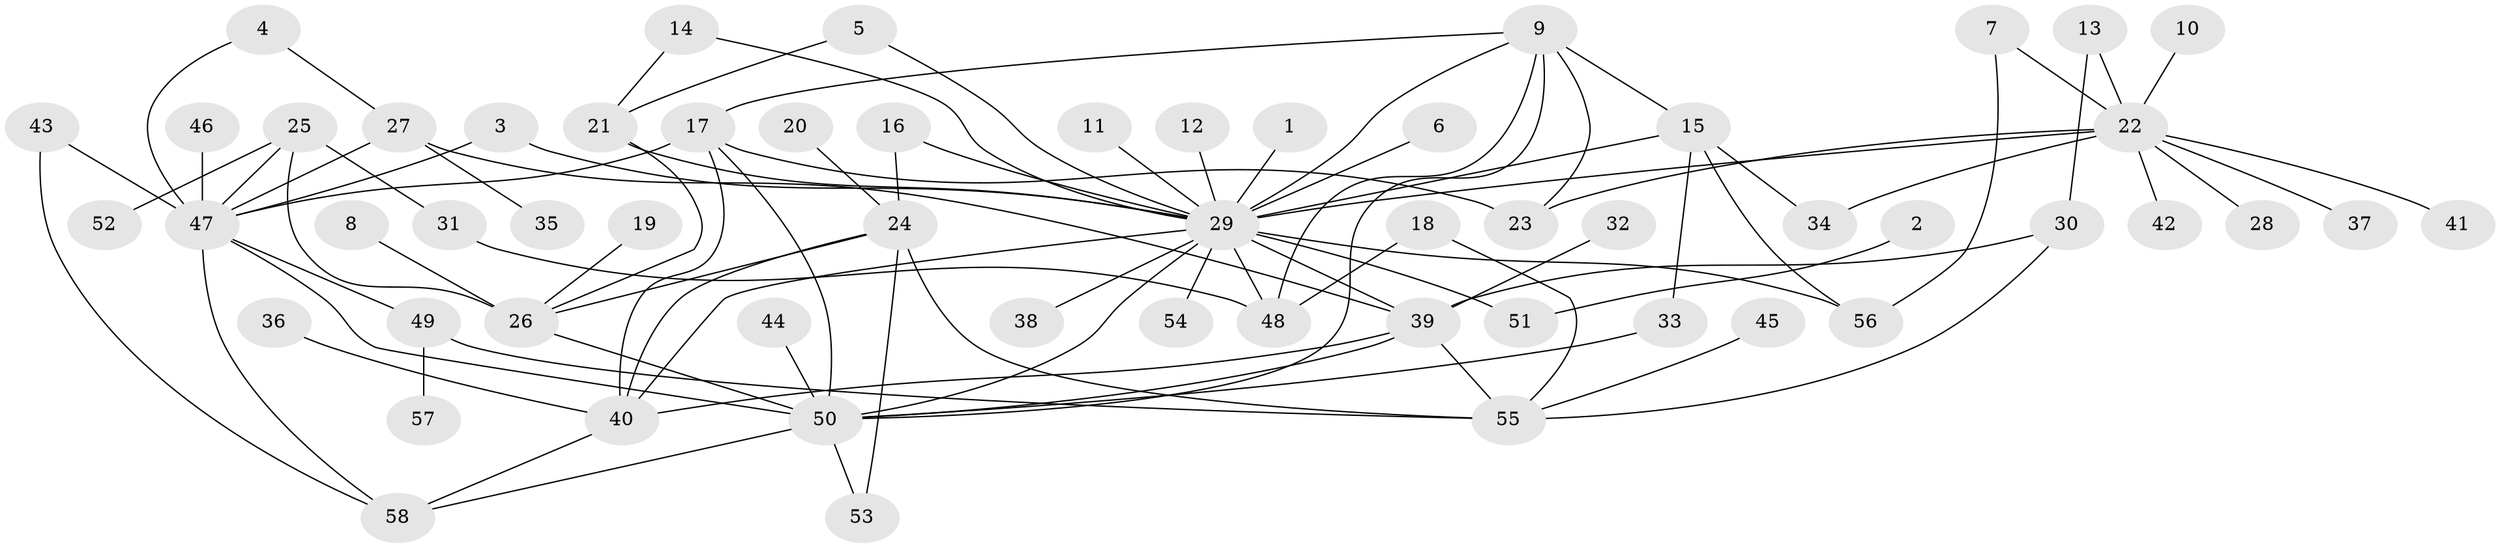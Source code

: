 // original degree distribution, {4: 0.11304347826086956, 7: 0.034782608695652174, 22: 0.008695652173913044, 8: 0.02608695652173913, 3: 0.10434782608695652, 1: 0.41739130434782606, 6: 0.02608695652173913, 2: 0.23478260869565218, 9: 0.008695652173913044, 5: 0.017391304347826087, 11: 0.008695652173913044}
// Generated by graph-tools (version 1.1) at 2025/49/03/09/25 03:49:55]
// undirected, 58 vertices, 90 edges
graph export_dot {
graph [start="1"]
  node [color=gray90,style=filled];
  1;
  2;
  3;
  4;
  5;
  6;
  7;
  8;
  9;
  10;
  11;
  12;
  13;
  14;
  15;
  16;
  17;
  18;
  19;
  20;
  21;
  22;
  23;
  24;
  25;
  26;
  27;
  28;
  29;
  30;
  31;
  32;
  33;
  34;
  35;
  36;
  37;
  38;
  39;
  40;
  41;
  42;
  43;
  44;
  45;
  46;
  47;
  48;
  49;
  50;
  51;
  52;
  53;
  54;
  55;
  56;
  57;
  58;
  1 -- 29 [weight=1.0];
  2 -- 51 [weight=1.0];
  3 -- 29 [weight=1.0];
  3 -- 47 [weight=1.0];
  4 -- 27 [weight=1.0];
  4 -- 47 [weight=1.0];
  5 -- 21 [weight=1.0];
  5 -- 29 [weight=1.0];
  6 -- 29 [weight=1.0];
  7 -- 22 [weight=1.0];
  7 -- 56 [weight=1.0];
  8 -- 26 [weight=1.0];
  9 -- 15 [weight=1.0];
  9 -- 17 [weight=1.0];
  9 -- 23 [weight=1.0];
  9 -- 29 [weight=1.0];
  9 -- 48 [weight=1.0];
  9 -- 50 [weight=1.0];
  10 -- 22 [weight=1.0];
  11 -- 29 [weight=1.0];
  12 -- 29 [weight=1.0];
  13 -- 22 [weight=1.0];
  13 -- 30 [weight=1.0];
  14 -- 21 [weight=1.0];
  14 -- 29 [weight=1.0];
  15 -- 29 [weight=2.0];
  15 -- 33 [weight=1.0];
  15 -- 34 [weight=1.0];
  15 -- 56 [weight=1.0];
  16 -- 24 [weight=1.0];
  16 -- 29 [weight=1.0];
  17 -- 23 [weight=1.0];
  17 -- 40 [weight=1.0];
  17 -- 47 [weight=1.0];
  17 -- 50 [weight=1.0];
  18 -- 48 [weight=1.0];
  18 -- 55 [weight=1.0];
  19 -- 26 [weight=1.0];
  20 -- 24 [weight=1.0];
  21 -- 26 [weight=1.0];
  21 -- 29 [weight=1.0];
  22 -- 23 [weight=2.0];
  22 -- 28 [weight=1.0];
  22 -- 29 [weight=2.0];
  22 -- 34 [weight=1.0];
  22 -- 37 [weight=1.0];
  22 -- 41 [weight=1.0];
  22 -- 42 [weight=1.0];
  24 -- 26 [weight=1.0];
  24 -- 40 [weight=1.0];
  24 -- 53 [weight=1.0];
  24 -- 55 [weight=1.0];
  25 -- 26 [weight=1.0];
  25 -- 31 [weight=1.0];
  25 -- 47 [weight=1.0];
  25 -- 52 [weight=1.0];
  26 -- 50 [weight=1.0];
  27 -- 35 [weight=1.0];
  27 -- 39 [weight=1.0];
  27 -- 47 [weight=1.0];
  29 -- 38 [weight=1.0];
  29 -- 39 [weight=1.0];
  29 -- 40 [weight=1.0];
  29 -- 48 [weight=1.0];
  29 -- 50 [weight=1.0];
  29 -- 51 [weight=1.0];
  29 -- 54 [weight=1.0];
  29 -- 56 [weight=2.0];
  30 -- 39 [weight=1.0];
  30 -- 55 [weight=1.0];
  31 -- 48 [weight=1.0];
  32 -- 39 [weight=1.0];
  33 -- 50 [weight=1.0];
  36 -- 40 [weight=1.0];
  39 -- 40 [weight=1.0];
  39 -- 50 [weight=1.0];
  39 -- 55 [weight=1.0];
  40 -- 58 [weight=1.0];
  43 -- 47 [weight=1.0];
  43 -- 58 [weight=1.0];
  44 -- 50 [weight=1.0];
  45 -- 55 [weight=1.0];
  46 -- 47 [weight=1.0];
  47 -- 49 [weight=1.0];
  47 -- 50 [weight=1.0];
  47 -- 58 [weight=1.0];
  49 -- 55 [weight=1.0];
  49 -- 57 [weight=1.0];
  50 -- 53 [weight=1.0];
  50 -- 58 [weight=1.0];
}
